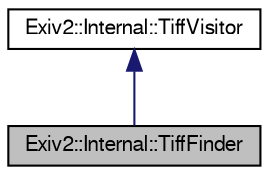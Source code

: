 digraph "Exiv2::Internal::TiffFinder"
{
  edge [fontname="FreeSans",fontsize="10",labelfontname="FreeSans",labelfontsize="10"];
  node [fontname="FreeSans",fontsize="10",shape=record];
  Node1 [label="Exiv2::Internal::TiffFinder",height=0.2,width=0.4,color="black", fillcolor="grey75", style="filled" fontcolor="black"];
  Node2 -> Node1 [dir="back",color="midnightblue",fontsize="10",style="solid",fontname="FreeSans"];
  Node2 [label="Exiv2::Internal::TiffVisitor",height=0.2,width=0.4,color="black", fillcolor="white", style="filled",URL="$classExiv2_1_1Internal_1_1TiffVisitor.html",tooltip="Abstract base class defining the interface for TIFF composite vistors (Visitor pattern) ..."];
}
